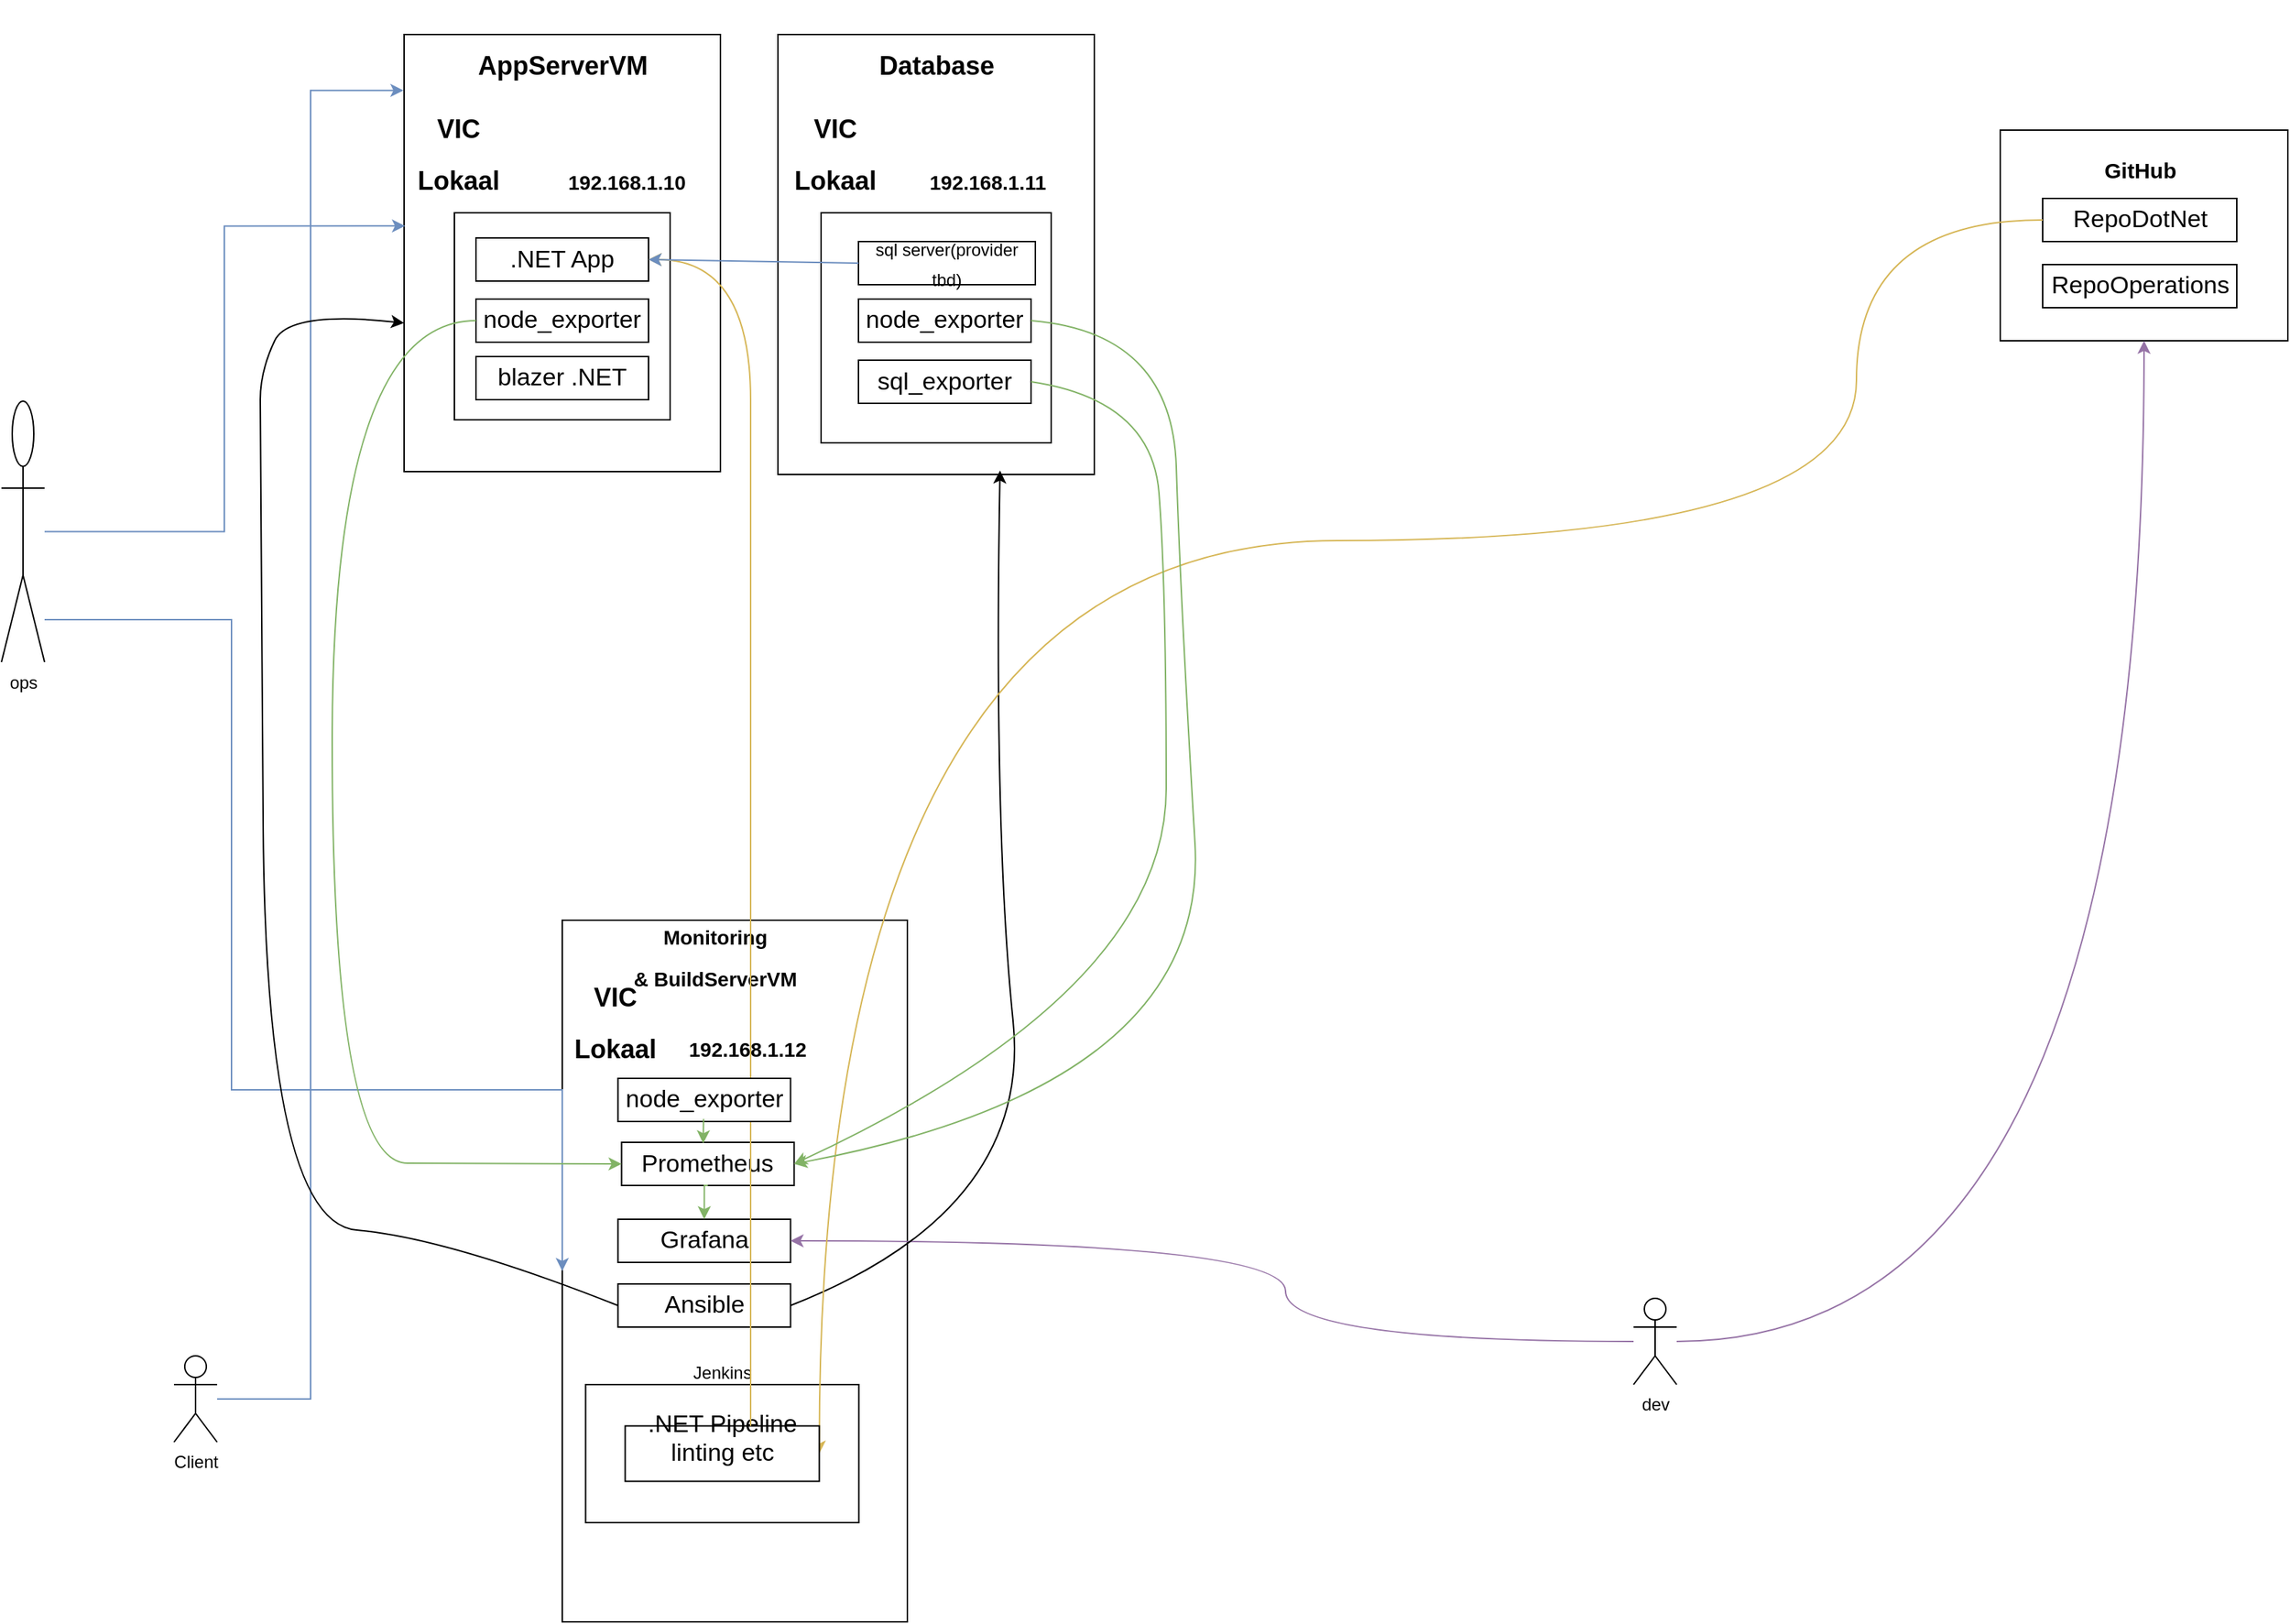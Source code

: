 <mxfile version="28.2.7">
  <diagram name="Pagina-1" id="vaO9rsZ89hNLdOzZP8Mm">
    <mxGraphModel dx="2693" dy="2292" grid="1" gridSize="10" guides="1" tooltips="1" connect="1" arrows="1" fold="1" page="1" pageScale="1" pageWidth="827" pageHeight="1169" math="0" shadow="0">
      <root>
        <mxCell id="0" />
        <mxCell id="1" parent="0" />
        <mxCell id="G4o3Q2nPYuQcVR1AD72y-1" value="" style="rounded=0;whiteSpace=wrap;html=1;" vertex="1" parent="1">
          <mxGeometry x="100" y="-294" width="220" height="304" as="geometry" />
        </mxCell>
        <mxCell id="G4o3Q2nPYuQcVR1AD72y-2" value="" style="rounded=0;whiteSpace=wrap;html=1;fontSize=18;fontStyle=1" vertex="1" parent="1">
          <mxGeometry x="210" y="322" width="240" height="488" as="geometry" />
        </mxCell>
        <mxCell id="G4o3Q2nPYuQcVR1AD72y-3" value="" style="rounded=0;whiteSpace=wrap;html=1;fontSize=17;" vertex="1" parent="1">
          <mxGeometry x="135" y="-170" width="150" height="144" as="geometry" />
        </mxCell>
        <mxCell id="G4o3Q2nPYuQcVR1AD72y-4" value=".NET App" style="rounded=0;whiteSpace=wrap;html=1;fontSize=17;" vertex="1" parent="1">
          <mxGeometry x="150" y="-152.5" width="120" height="30" as="geometry" />
        </mxCell>
        <mxCell id="G4o3Q2nPYuQcVR1AD72y-5" value="node_exporter" style="rounded=0;whiteSpace=wrap;html=1;fontSize=17;" vertex="1" parent="1">
          <mxGeometry x="150" y="-110" width="120" height="30" as="geometry" />
        </mxCell>
        <mxCell id="G4o3Q2nPYuQcVR1AD72y-7" value="&lt;br&gt;&lt;div style=&quot;&quot;&gt;&lt;span style=&quot;background-color: initial;&quot;&gt;&lt;font style=&quot;font-size: 18px;&quot;&gt;AppServerVM&lt;/font&gt;&lt;/span&gt;&lt;/div&gt;" style="text;strokeColor=none;fillColor=none;html=1;fontSize=24;fontStyle=1;verticalAlign=middle;align=center;" vertex="1" parent="1">
          <mxGeometry x="160" y="-309" width="100" height="40" as="geometry" />
        </mxCell>
        <mxCell id="G4o3Q2nPYuQcVR1AD72y-8" value="Prometheus" style="rounded=0;whiteSpace=wrap;html=1;fontSize=17;" vertex="1" parent="1">
          <mxGeometry x="251.25" y="476.5" width="120" height="30" as="geometry" />
        </mxCell>
        <mxCell id="G4o3Q2nPYuQcVR1AD72y-9" value="Grafana" style="rounded=0;whiteSpace=wrap;html=1;fontSize=17;" vertex="1" parent="1">
          <mxGeometry x="248.75" y="530" width="120" height="30" as="geometry" />
        </mxCell>
        <mxCell id="G4o3Q2nPYuQcVR1AD72y-10" value="" style="rounded=0;whiteSpace=wrap;html=1;fontSize=18;" vertex="1" parent="1">
          <mxGeometry x="1210" y="-227.5" width="200" height="146.5" as="geometry" />
        </mxCell>
        <mxCell id="G4o3Q2nPYuQcVR1AD72y-11" value="GitHub" style="text;strokeColor=none;fillColor=none;html=1;fontSize=15;fontStyle=1;verticalAlign=middle;align=center;" vertex="1" parent="1">
          <mxGeometry x="1257" y="-220" width="100" height="40" as="geometry" />
        </mxCell>
        <mxCell id="G4o3Q2nPYuQcVR1AD72y-12" value="" style="rounded=0;whiteSpace=wrap;html=1;fontSize=15;" vertex="1" parent="1">
          <mxGeometry x="226.25" y="645" width="190" height="96" as="geometry" />
        </mxCell>
        <mxCell id="G4o3Q2nPYuQcVR1AD72y-13" value="RepoDotNet" style="rounded=0;whiteSpace=wrap;html=1;fontSize=17;" vertex="1" parent="1">
          <mxGeometry x="1239.5" y="-180" width="135" height="30" as="geometry" />
        </mxCell>
        <mxCell id="G4o3Q2nPYuQcVR1AD72y-14" value="RepoOperations" style="rounded=0;whiteSpace=wrap;html=1;fontSize=17;" vertex="1" parent="1">
          <mxGeometry x="1239.5" y="-134" width="135" height="30" as="geometry" />
        </mxCell>
        <mxCell id="G4o3Q2nPYuQcVR1AD72y-15" style="edgeStyle=orthogonalEdgeStyle;rounded=0;orthogonalLoop=1;jettySize=auto;html=1;fontSize=12;fillColor=#dae8fc;strokeColor=light-dark(#6c8ebf, #e01b24);entryX=-0.002;entryY=0.128;entryDx=0;entryDy=0;entryPerimeter=0;" edge="1" parent="1" source="G4o3Q2nPYuQcVR1AD72y-16" target="G4o3Q2nPYuQcVR1AD72y-1">
          <mxGeometry relative="1" as="geometry">
            <mxPoint x="82" y="-274" as="targetPoint" />
          </mxGeometry>
        </mxCell>
        <mxCell id="G4o3Q2nPYuQcVR1AD72y-16" value="Client" style="shape=umlActor;verticalLabelPosition=bottom;verticalAlign=top;html=1;outlineConnect=0;fontSize=12;" vertex="1" parent="1">
          <mxGeometry x="-60" y="625" width="30" height="60" as="geometry" />
        </mxCell>
        <mxCell id="G4o3Q2nPYuQcVR1AD72y-17" style="edgeStyle=orthogonalEdgeStyle;rounded=0;orthogonalLoop=1;jettySize=auto;html=1;entryX=0;entryY=0.5;entryDx=0;entryDy=0;fontSize=12;fillColor=#dae8fc;strokeColor=#6c8ebf;" edge="1" parent="1" source="G4o3Q2nPYuQcVR1AD72y-19" target="G4o3Q2nPYuQcVR1AD72y-2">
          <mxGeometry relative="1" as="geometry">
            <Array as="points">
              <mxPoint x="-20" y="113" />
              <mxPoint x="-20" y="440" />
            </Array>
          </mxGeometry>
        </mxCell>
        <mxCell id="G4o3Q2nPYuQcVR1AD72y-18" style="edgeStyle=orthogonalEdgeStyle;rounded=0;orthogonalLoop=1;jettySize=auto;html=1;entryX=0.003;entryY=0.438;entryDx=0;entryDy=0;entryPerimeter=0;fontSize=12;fillColor=#dae8fc;strokeColor=#6c8ebf;" edge="1" parent="1" source="G4o3Q2nPYuQcVR1AD72y-19" target="G4o3Q2nPYuQcVR1AD72y-1">
          <mxGeometry relative="1" as="geometry" />
        </mxCell>
        <mxCell id="G4o3Q2nPYuQcVR1AD72y-19" value="ops" style="shape=umlActor;verticalLabelPosition=bottom;verticalAlign=top;html=1;outlineConnect=0;fontSize=12;" vertex="1" parent="1">
          <mxGeometry x="-180" y="-39" width="30" height="181.5" as="geometry" />
        </mxCell>
        <mxCell id="G4o3Q2nPYuQcVR1AD72y-20" style="edgeStyle=orthogonalEdgeStyle;curved=1;rounded=0;orthogonalLoop=1;jettySize=auto;html=1;entryX=0.5;entryY=1;entryDx=0;entryDy=0;fontSize=12;fillColor=#e1d5e7;strokeColor=#9673a6;" edge="1" parent="1" source="G4o3Q2nPYuQcVR1AD72y-22" target="G4o3Q2nPYuQcVR1AD72y-10">
          <mxGeometry relative="1" as="geometry" />
        </mxCell>
        <mxCell id="G4o3Q2nPYuQcVR1AD72y-21" style="edgeStyle=orthogonalEdgeStyle;curved=1;rounded=0;orthogonalLoop=1;jettySize=auto;html=1;entryX=1;entryY=0.5;entryDx=0;entryDy=0;fontSize=12;fillColor=#e1d5e7;strokeColor=#9673a6;" edge="1" parent="1" source="G4o3Q2nPYuQcVR1AD72y-22" target="G4o3Q2nPYuQcVR1AD72y-9">
          <mxGeometry relative="1" as="geometry">
            <Array as="points">
              <mxPoint x="713" y="615" />
              <mxPoint x="713" y="545" />
            </Array>
          </mxGeometry>
        </mxCell>
        <mxCell id="G4o3Q2nPYuQcVR1AD72y-22" value="dev" style="shape=umlActor;verticalLabelPosition=bottom;verticalAlign=top;html=1;outlineConnect=0;fontSize=12;" vertex="1" parent="1">
          <mxGeometry x="955" y="585" width="30" height="60" as="geometry" />
        </mxCell>
        <mxCell id="G4o3Q2nPYuQcVR1AD72y-23" value="" style="rounded=0;whiteSpace=wrap;html=1;" vertex="1" parent="1">
          <mxGeometry x="360" y="-294" width="220" height="306" as="geometry" />
        </mxCell>
        <mxCell id="G4o3Q2nPYuQcVR1AD72y-24" value="" style="rounded=0;whiteSpace=wrap;html=1;fontSize=17;" vertex="1" parent="1">
          <mxGeometry x="390" y="-170" width="160" height="160" as="geometry" />
        </mxCell>
        <mxCell id="G4o3Q2nPYuQcVR1AD72y-25" value="&lt;font style=&quot;font-size: 12px;&quot;&gt;sql server(provider tbd)&lt;/font&gt;" style="rounded=0;whiteSpace=wrap;html=1;fontSize=17;" vertex="1" parent="1">
          <mxGeometry x="416" y="-150" width="123" height="30" as="geometry" />
        </mxCell>
        <mxCell id="G4o3Q2nPYuQcVR1AD72y-26" value="node_exporter" style="rounded=0;whiteSpace=wrap;html=1;fontSize=17;" vertex="1" parent="1">
          <mxGeometry x="416" y="-110" width="120" height="30" as="geometry" />
        </mxCell>
        <mxCell id="G4o3Q2nPYuQcVR1AD72y-27" value="sql_exporter" style="rounded=0;whiteSpace=wrap;html=1;fontSize=17;" vertex="1" parent="1">
          <mxGeometry x="416" y="-67.5" width="120" height="30" as="geometry" />
        </mxCell>
        <mxCell id="G4o3Q2nPYuQcVR1AD72y-28" value="Ansible" style="rounded=0;whiteSpace=wrap;html=1;fontSize=17;" vertex="1" parent="1">
          <mxGeometry x="248.75" y="575" width="120" height="30" as="geometry" />
        </mxCell>
        <mxCell id="G4o3Q2nPYuQcVR1AD72y-30" value="" style="curved=1;endArrow=classic;html=1;rounded=0;exitX=0;exitY=0.5;exitDx=0;exitDy=0;entryX=0;entryY=0.66;entryDx=0;entryDy=0;entryPerimeter=0;" edge="1" parent="1" source="G4o3Q2nPYuQcVR1AD72y-28" target="G4o3Q2nPYuQcVR1AD72y-1">
          <mxGeometry width="50" height="50" relative="1" as="geometry">
            <mxPoint x="680" y="250" as="sourcePoint" />
            <mxPoint x="95" y="-102" as="targetPoint" />
            <Array as="points">
              <mxPoint x="130" y="543" />
              <mxPoint x="4" y="532" />
              <mxPoint y="-20" />
              <mxPoint y="-60" />
              <mxPoint x="20" y="-102" />
            </Array>
          </mxGeometry>
        </mxCell>
        <mxCell id="G4o3Q2nPYuQcVR1AD72y-31" value="" style="curved=1;endArrow=classic;html=1;rounded=0;exitX=1;exitY=0.5;exitDx=0;exitDy=0;entryX=0.702;entryY=0.991;entryDx=0;entryDy=0;entryPerimeter=0;" edge="1" parent="1" source="G4o3Q2nPYuQcVR1AD72y-28" target="G4o3Q2nPYuQcVR1AD72y-23">
          <mxGeometry width="50" height="50" relative="1" as="geometry">
            <mxPoint x="650" y="260" as="sourcePoint" />
            <mxPoint x="700" y="210" as="targetPoint" />
            <Array as="points">
              <mxPoint x="537" y="524" />
              <mxPoint x="510" y="260" />
            </Array>
          </mxGeometry>
        </mxCell>
        <mxCell id="G4o3Q2nPYuQcVR1AD72y-32" value="&lt;br&gt;&lt;div&gt;&lt;font style=&quot;font-size: 18px;&quot;&gt;Database&lt;/font&gt;&lt;/div&gt;" style="text;strokeColor=none;fillColor=none;html=1;fontSize=24;fontStyle=1;verticalAlign=middle;align=center;" vertex="1" parent="1">
          <mxGeometry x="420" y="-309" width="100" height="40" as="geometry" />
        </mxCell>
        <mxCell id="G4o3Q2nPYuQcVR1AD72y-33" style="edgeStyle=orthogonalEdgeStyle;curved=1;rounded=0;orthogonalLoop=1;jettySize=auto;html=1;entryX=1;entryY=0.5;entryDx=0;entryDy=0;fontSize=12;fillColor=#fff2cc;strokeColor=#d6b656;exitX=0;exitY=0.5;exitDx=0;exitDy=0;" edge="1" parent="1" source="G4o3Q2nPYuQcVR1AD72y-13" target="G4o3Q2nPYuQcVR1AD72y-37">
          <mxGeometry relative="1" as="geometry">
            <mxPoint x="985" y="232.5" as="sourcePoint" />
            <mxPoint x="1222" y="12.5" as="targetPoint" />
            <Array as="points">
              <mxPoint x="1110" y="-165" />
              <mxPoint x="1110" y="58" />
            </Array>
          </mxGeometry>
        </mxCell>
        <mxCell id="G4o3Q2nPYuQcVR1AD72y-34" value="&lt;div style=&quot;&quot;&gt;&lt;span style=&quot;background-color: initial;&quot;&gt;&lt;font style=&quot;font-size: 14px;&quot;&gt;Monitoring&lt;br&gt;&amp;amp; BuildServerVM&lt;/font&gt;&lt;/span&gt;&lt;/div&gt;" style="text;strokeColor=none;fillColor=none;html=1;fontSize=24;fontStyle=1;verticalAlign=middle;align=center;" vertex="1" parent="1">
          <mxGeometry x="270" y="330" width="91.25" height="30" as="geometry" />
        </mxCell>
        <mxCell id="G4o3Q2nPYuQcVR1AD72y-35" style="edgeStyle=orthogonalEdgeStyle;curved=1;rounded=0;orthogonalLoop=1;jettySize=auto;html=1;fontSize=12;fillColor=#d5e8d4;strokeColor=#82b366;exitX=0;exitY=0.5;exitDx=0;exitDy=0;entryX=0;entryY=0.5;entryDx=0;entryDy=0;" edge="1" parent="1" source="G4o3Q2nPYuQcVR1AD72y-5" target="G4o3Q2nPYuQcVR1AD72y-8">
          <mxGeometry relative="1" as="geometry">
            <mxPoint x="70" y="360" as="sourcePoint" />
            <mxPoint x="328" y="100" as="targetPoint" />
            <Array as="points">
              <mxPoint x="50" y="-95" />
              <mxPoint x="50" y="491" />
              <mxPoint x="155" y="491" />
            </Array>
          </mxGeometry>
        </mxCell>
        <mxCell id="G4o3Q2nPYuQcVR1AD72y-37" value=".NET Pipeline&lt;br&gt;&lt;div&gt;linting etc&lt;/div&gt;&lt;div&gt;&lt;br&gt;&lt;/div&gt;" style="rounded=0;whiteSpace=wrap;html=1;fontSize=17;" vertex="1" parent="1">
          <mxGeometry x="253.75" y="673.75" width="135" height="38.5" as="geometry" />
        </mxCell>
        <mxCell id="G4o3Q2nPYuQcVR1AD72y-38" value="Jenkins" style="text;strokeColor=none;fillColor=none;html=1;fontSize=12;fontStyle=0;verticalAlign=middle;align=center;" vertex="1" parent="1">
          <mxGeometry x="271.25" y="617" width="100" height="40" as="geometry" />
        </mxCell>
        <mxCell id="G4o3Q2nPYuQcVR1AD72y-39" style="edgeStyle=orthogonalEdgeStyle;rounded=0;orthogonalLoop=1;jettySize=auto;html=1;entryX=0.5;entryY=0;entryDx=0;entryDy=0;fontSize=12;fillColor=#d5e8d4;strokeColor=#82b366;exitX=0.5;exitY=1;exitDx=0;exitDy=0;" edge="1" parent="1" source="G4o3Q2nPYuQcVR1AD72y-8" target="G4o3Q2nPYuQcVR1AD72y-9">
          <mxGeometry relative="1" as="geometry">
            <mxPoint x="441" y="440" as="sourcePoint" />
            <mxPoint x="440" y="409" as="targetPoint" />
          </mxGeometry>
        </mxCell>
        <mxCell id="G4o3Q2nPYuQcVR1AD72y-40" style="edgeStyle=orthogonalEdgeStyle;curved=1;rounded=0;orthogonalLoop=1;jettySize=auto;html=1;entryX=1;entryY=0.5;entryDx=0;entryDy=0;fontSize=12;fillColor=#fff2cc;strokeColor=#d6b656;" edge="1" parent="1" source="G4o3Q2nPYuQcVR1AD72y-37" target="G4o3Q2nPYuQcVR1AD72y-4">
          <mxGeometry relative="1" as="geometry">
            <Array as="points">
              <mxPoint x="341" y="58" />
              <mxPoint x="341" y="-137" />
            </Array>
          </mxGeometry>
        </mxCell>
        <mxCell id="G4o3Q2nPYuQcVR1AD72y-41" value="" style="curved=1;endArrow=classic;html=1;rounded=0;entryX=1;entryY=0.5;entryDx=0;entryDy=0;exitX=0;exitY=0.5;exitDx=0;exitDy=0;fillColor=#dae8fc;strokeColor=#6c8ebf;" edge="1" parent="1" source="G4o3Q2nPYuQcVR1AD72y-25" target="G4o3Q2nPYuQcVR1AD72y-4">
          <mxGeometry width="50" height="50" relative="1" as="geometry">
            <mxPoint x="285" y="92.5" as="sourcePoint" />
            <mxPoint x="335" y="42.5" as="targetPoint" />
            <Array as="points" />
          </mxGeometry>
        </mxCell>
        <mxCell id="G4o3Q2nPYuQcVR1AD72y-43" value="" style="curved=1;endArrow=classic;html=1;rounded=0;entryX=1;entryY=0.5;entryDx=0;entryDy=0;fillColor=#d5e8d4;strokeColor=#82b366;exitX=1;exitY=0.5;exitDx=0;exitDy=0;" edge="1" parent="1" source="G4o3Q2nPYuQcVR1AD72y-27" target="G4o3Q2nPYuQcVR1AD72y-8">
          <mxGeometry width="50" height="50" relative="1" as="geometry">
            <mxPoint x="750" y="240" as="sourcePoint" />
            <mxPoint x="911" y="308" as="targetPoint" />
            <Array as="points">
              <mxPoint x="620" y="-40" />
              <mxPoint x="630" y="90" />
              <mxPoint x="630" y="371" />
            </Array>
          </mxGeometry>
        </mxCell>
        <mxCell id="G4o3Q2nPYuQcVR1AD72y-45" value="blazer .NET" style="rounded=0;whiteSpace=wrap;html=1;fontSize=17;" vertex="1" parent="1">
          <mxGeometry x="150" y="-70" width="120" height="30" as="geometry" />
        </mxCell>
        <mxCell id="G4o3Q2nPYuQcVR1AD72y-46" value="&lt;font style=&quot;font-size: 18px;&quot;&gt;&lt;b&gt;VIC&lt;/b&gt;&lt;/font&gt;&lt;div&gt;&lt;br&gt;&lt;/div&gt;&lt;div&gt;&lt;b style=&quot;font-size: 18px; background-color: initial;&quot;&gt;Lokaal&lt;/b&gt;&lt;br&gt;&lt;/div&gt;" style="text;html=1;align=center;verticalAlign=middle;whiteSpace=wrap;rounded=0;" vertex="1" parent="1">
          <mxGeometry x="370" y="-242" width="60" height="63" as="geometry" />
        </mxCell>
        <mxCell id="G4o3Q2nPYuQcVR1AD72y-47" style="edgeStyle=orthogonalEdgeStyle;rounded=0;orthogonalLoop=1;jettySize=auto;html=1;exitX=0.5;exitY=1;exitDx=0;exitDy=0;" edge="1" parent="1" source="G4o3Q2nPYuQcVR1AD72y-46" target="G4o3Q2nPYuQcVR1AD72y-46">
          <mxGeometry relative="1" as="geometry" />
        </mxCell>
        <mxCell id="G4o3Q2nPYuQcVR1AD72y-48" value="&lt;div&gt;&lt;span style=&quot;font-size: 14px;&quot;&gt;&lt;b&gt;192.168.1.11&lt;/b&gt;&lt;/span&gt;&lt;/div&gt;" style="text;html=1;align=center;verticalAlign=middle;whiteSpace=wrap;rounded=0;" vertex="1" parent="1">
          <mxGeometry x="476" y="-206" width="60" height="30" as="geometry" />
        </mxCell>
        <mxCell id="G4o3Q2nPYuQcVR1AD72y-49" value="&lt;font style=&quot;font-size: 18px;&quot;&gt;&lt;b&gt;VIC&lt;/b&gt;&lt;/font&gt;&lt;div&gt;&lt;br&gt;&lt;/div&gt;&lt;div&gt;&lt;b style=&quot;font-size: 18px; background-color: initial;&quot;&gt;Lokaal&lt;/b&gt;&lt;br&gt;&lt;/div&gt;" style="text;html=1;align=center;verticalAlign=middle;whiteSpace=wrap;rounded=0;" vertex="1" parent="1">
          <mxGeometry x="108" y="-244" width="60" height="67" as="geometry" />
        </mxCell>
        <mxCell id="G4o3Q2nPYuQcVR1AD72y-51" value="&lt;span style=&quot;font-size: 14px;&quot;&gt;&lt;b&gt;192.168.1.10&lt;/b&gt;&lt;/span&gt;" style="text;html=1;align=center;verticalAlign=middle;whiteSpace=wrap;rounded=0;" vertex="1" parent="1">
          <mxGeometry x="225" y="-206" width="60" height="30" as="geometry" />
        </mxCell>
        <mxCell id="G4o3Q2nPYuQcVR1AD72y-53" value="&lt;font style=&quot;font-size: 18px;&quot;&gt;&lt;b&gt;VIC&lt;/b&gt;&lt;/font&gt;&lt;div&gt;&lt;br&gt;&lt;/div&gt;&lt;div&gt;&lt;b style=&quot;font-size: 18px; background-color: initial;&quot;&gt;Lokaal&lt;/b&gt;&lt;br&gt;&lt;/div&gt;" style="text;html=1;align=center;verticalAlign=middle;whiteSpace=wrap;rounded=0;" vertex="1" parent="1">
          <mxGeometry x="217" y="360" width="60" height="67" as="geometry" />
        </mxCell>
        <mxCell id="G4o3Q2nPYuQcVR1AD72y-54" value="&lt;span style=&quot;font-size: 14px;&quot;&gt;&lt;b&gt;192.168.1.12&lt;/b&gt;&lt;/span&gt;" style="text;html=1;align=center;verticalAlign=middle;whiteSpace=wrap;rounded=0;" vertex="1" parent="1">
          <mxGeometry x="308.75" y="397" width="60" height="30" as="geometry" />
        </mxCell>
        <mxCell id="G4o3Q2nPYuQcVR1AD72y-55" value="" style="curved=1;endArrow=classic;html=1;rounded=0;entryX=1;entryY=0.5;entryDx=0;entryDy=0;fillColor=#d5e8d4;strokeColor=#82b366;exitX=1;exitY=0.5;exitDx=0;exitDy=0;" edge="1" parent="1" source="G4o3Q2nPYuQcVR1AD72y-26" target="G4o3Q2nPYuQcVR1AD72y-8">
          <mxGeometry width="50" height="50" relative="1" as="geometry">
            <mxPoint x="546" y="-42" as="sourcePoint" />
            <mxPoint x="380" y="451" as="targetPoint" />
            <Array as="points">
              <mxPoint x="634" y="-87" />
              <mxPoint x="640" y="100" />
              <mxPoint x="660" y="437" />
            </Array>
          </mxGeometry>
        </mxCell>
        <mxCell id="G4o3Q2nPYuQcVR1AD72y-56" value="node_exporter" style="rounded=0;whiteSpace=wrap;html=1;fontSize=17;" vertex="1" parent="1">
          <mxGeometry x="248.75" y="432" width="120" height="30" as="geometry" />
        </mxCell>
        <mxCell id="G4o3Q2nPYuQcVR1AD72y-57" style="edgeStyle=orthogonalEdgeStyle;rounded=0;orthogonalLoop=1;jettySize=auto;html=1;fontSize=12;fillColor=#d5e8d4;strokeColor=#82b366;exitX=0.496;exitY=0.943;exitDx=0;exitDy=0;exitPerimeter=0;entryX=0.473;entryY=0.024;entryDx=0;entryDy=0;entryPerimeter=0;" edge="1" parent="1" source="G4o3Q2nPYuQcVR1AD72y-56" target="G4o3Q2nPYuQcVR1AD72y-8">
          <mxGeometry relative="1" as="geometry">
            <mxPoint x="321" y="497" as="sourcePoint" />
            <mxPoint x="309" y="457" as="targetPoint" />
          </mxGeometry>
        </mxCell>
        <mxCell id="G4o3Q2nPYuQcVR1AD72y-58" style="edgeStyle=orthogonalEdgeStyle;rounded=0;orthogonalLoop=1;jettySize=auto;html=1;exitX=0.5;exitY=1;exitDx=0;exitDy=0;" edge="1" parent="1" source="G4o3Q2nPYuQcVR1AD72y-12" target="G4o3Q2nPYuQcVR1AD72y-12">
          <mxGeometry relative="1" as="geometry" />
        </mxCell>
      </root>
    </mxGraphModel>
  </diagram>
</mxfile>
